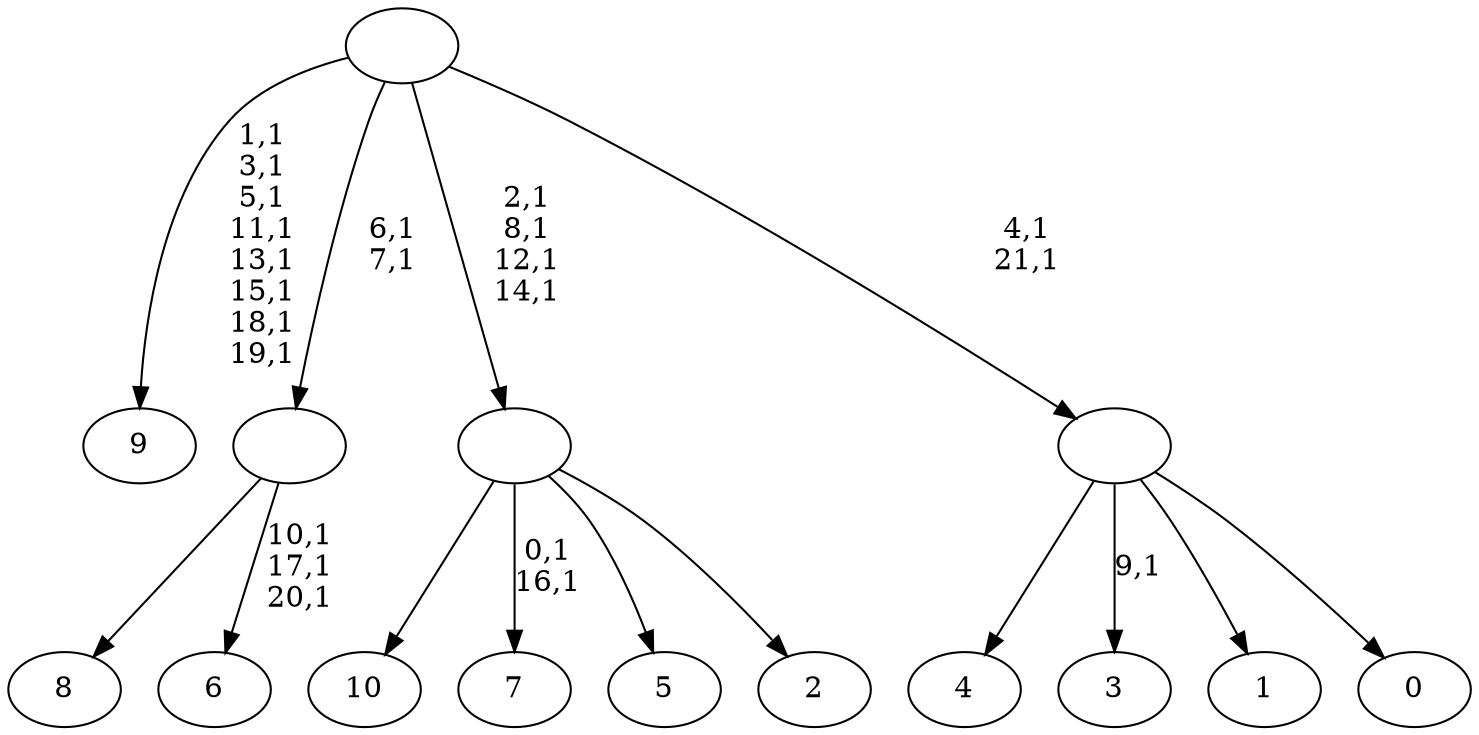 digraph T {
	33 [label="10"]
	32 [label="9"]
	23 [label="8"]
	22 [label="7"]
	19 [label="6"]
	15 [label=""]
	13 [label="5"]
	12 [label="4"]
	11 [label="3"]
	9 [label="2"]
	8 [label=""]
	4 [label="1"]
	3 [label="0"]
	2 [label=""]
	0 [label=""]
	15 -> 19 [label="10,1\n17,1\n20,1"]
	15 -> 23 [label=""]
	8 -> 22 [label="0,1\n16,1"]
	8 -> 33 [label=""]
	8 -> 13 [label=""]
	8 -> 9 [label=""]
	2 -> 11 [label="9,1"]
	2 -> 12 [label=""]
	2 -> 4 [label=""]
	2 -> 3 [label=""]
	0 -> 2 [label="4,1\n21,1"]
	0 -> 8 [label="2,1\n8,1\n12,1\n14,1"]
	0 -> 15 [label="6,1\n7,1"]
	0 -> 32 [label="1,1\n3,1\n5,1\n11,1\n13,1\n15,1\n18,1\n19,1"]
}
